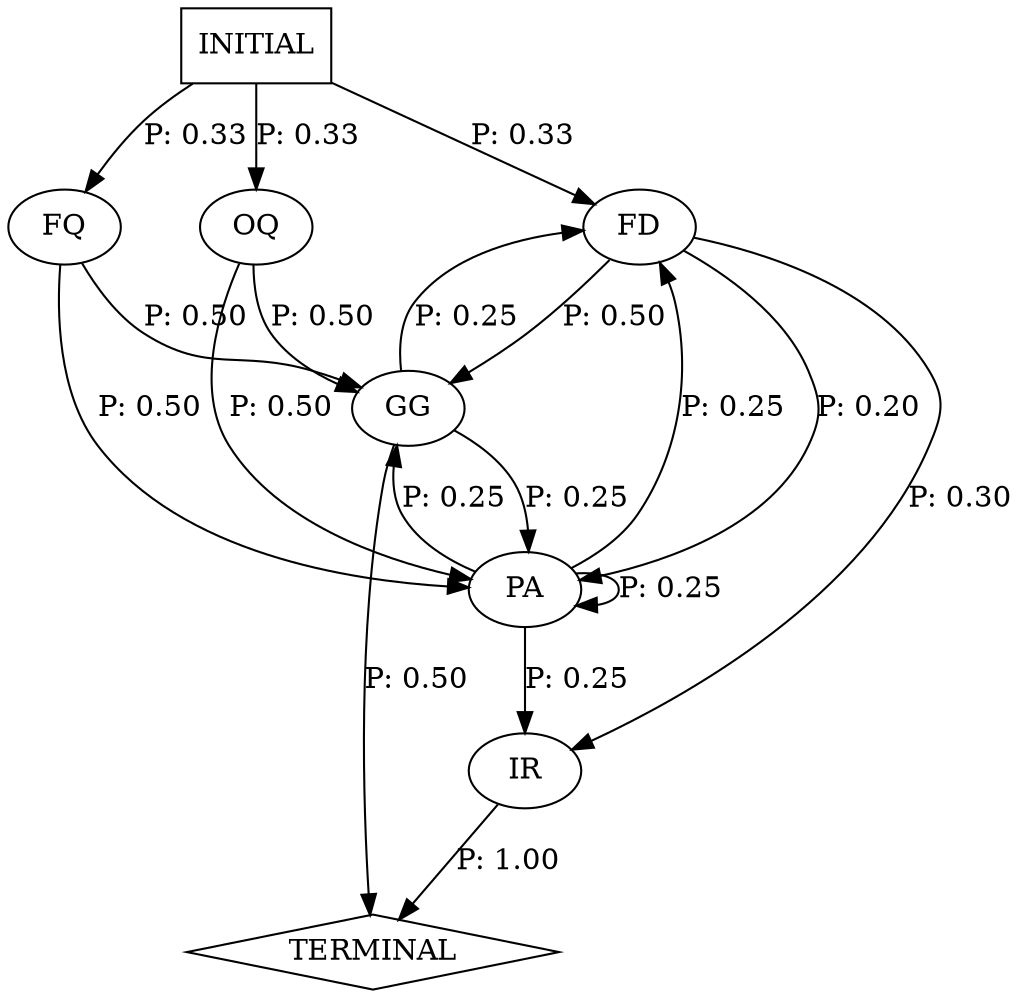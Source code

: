 digraph G {
  0 [label="FD"];
  1 [label="FQ"];
  2 [label="GG"];
  3 [label="IR"];
  4 [label="OQ"];
  5 [label="PA"];
  6 [label="TERMINAL",shape=diamond];
  7 [label="INITIAL",shape=box];
0->2 [label="P: 0.50"];
0->3 [label="P: 0.30"];
0->5 [label="P: 0.20"];
1->2 [label="P: 0.50"];
1->5 [label="P: 0.50"];
2->0 [label="P: 0.25"];
2->5 [label="P: 0.25"];
2->6 [label="P: 0.50"];
3->6 [label="P: 1.00"];
4->2 [label="P: 0.50"];
4->5 [label="P: 0.50"];
5->0 [label="P: 0.25"];
5->2 [label="P: 0.25"];
5->3 [label="P: 0.25"];
5->5 [label="P: 0.25"];
7->0 [label="P: 0.33"];
7->1 [label="P: 0.33"];
7->4 [label="P: 0.33"];
}
